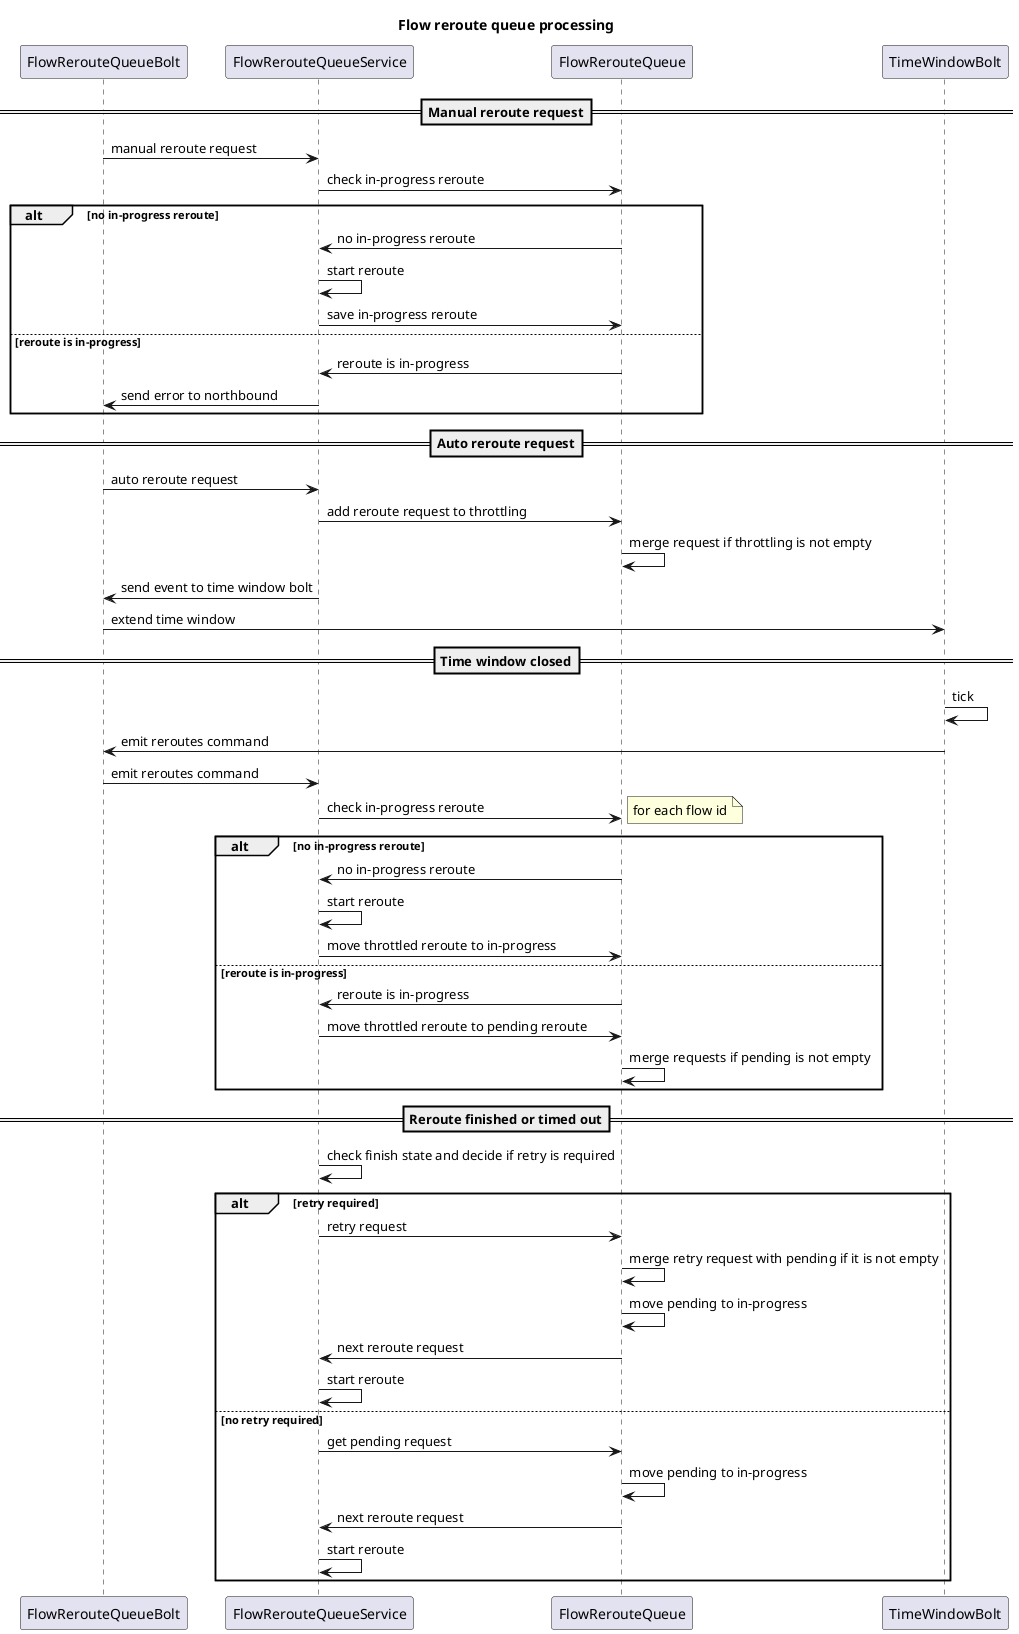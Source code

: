 @startuml
title Flow reroute queue processing

participant FlowRerouteQueueBolt
participant FlowRerouteQueueService
participant FlowRerouteQueue
participant TimeWindowBolt

==Manual reroute request==
    FlowRerouteQueueBolt -> FlowRerouteQueueService : manual reroute request
    FlowRerouteQueueService -> FlowRerouteQueue : check in-progress reroute
alt no in-progress reroute
    FlowRerouteQueue -> FlowRerouteQueueService : no in-progress reroute
    FlowRerouteQueueService -> FlowRerouteQueueService : start reroute
    FlowRerouteQueueService -> FlowRerouteQueue : save in-progress reroute
else reroute is in-progress
    FlowRerouteQueue -> FlowRerouteQueueService : reroute is in-progress
    FlowRerouteQueueService -> FlowRerouteQueueBolt : send error to northbound
end

==Auto reroute request==
    FlowRerouteQueueBolt -> FlowRerouteQueueService : auto reroute request
    FlowRerouteQueueService -> FlowRerouteQueue : add reroute request to throttling
    FlowRerouteQueue -> FlowRerouteQueue : merge request if throttling is not empty
    FlowRerouteQueueService -> FlowRerouteQueueBolt : send event to time window bolt
    FlowRerouteQueueBolt -> TimeWindowBolt : extend time window

==Time window closed==
    TimeWindowBolt -> TimeWindowBolt : tick
    TimeWindowBolt -> FlowRerouteQueueBolt : emit reroutes command
    FlowRerouteQueueBolt -> FlowRerouteQueueService : emit reroutes command
    FlowRerouteQueueService -> FlowRerouteQueue : check in-progress reroute
        note right: for each flow id
alt no in-progress reroute
    FlowRerouteQueue -> FlowRerouteQueueService : no in-progress reroute
    FlowRerouteQueueService -> FlowRerouteQueueService : start reroute
    FlowRerouteQueueService -> FlowRerouteQueue : move throttled reroute to in-progress
else reroute is in-progress
    FlowRerouteQueue -> FlowRerouteQueueService : reroute is in-progress
    FlowRerouteQueueService -> FlowRerouteQueue : move throttled reroute to pending reroute
    FlowRerouteQueue -> FlowRerouteQueue : merge requests if pending is not empty
end

==Reroute finished or timed out==
    FlowRerouteQueueService -> FlowRerouteQueueService : check finish state and decide if retry is required
alt retry required
    FlowRerouteQueueService -> FlowRerouteQueue : retry request
    FlowRerouteQueue -> FlowRerouteQueue : merge retry request with pending if it is not empty
    FlowRerouteQueue -> FlowRerouteQueue : move pending to in-progress
    FlowRerouteQueue -> FlowRerouteQueueService : next reroute request
    FlowRerouteQueueService -> FlowRerouteQueueService : start reroute
else no retry required
    FlowRerouteQueueService -> FlowRerouteQueue : get pending request
    FlowRerouteQueue -> FlowRerouteQueue : move pending to in-progress
    FlowRerouteQueue -> FlowRerouteQueueService : next reroute request
    FlowRerouteQueueService -> FlowRerouteQueueService : start reroute
end

@enduml
